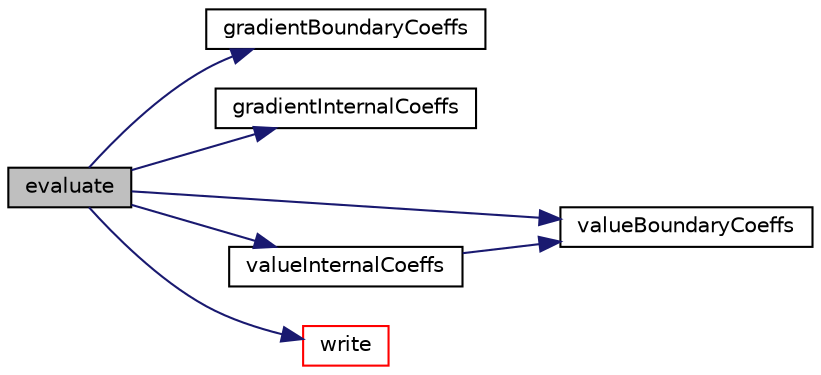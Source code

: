 digraph "evaluate"
{
  bgcolor="transparent";
  edge [fontname="Helvetica",fontsize="10",labelfontname="Helvetica",labelfontsize="10"];
  node [fontname="Helvetica",fontsize="10",shape=record];
  rankdir="LR";
  Node1 [label="evaluate",height=0.2,width=0.4,color="black", fillcolor="grey75", style="filled", fontcolor="black"];
  Node1 -> Node2 [color="midnightblue",fontsize="10",style="solid",fontname="Helvetica"];
  Node2 [label="gradientBoundaryCoeffs",height=0.2,width=0.4,color="black",URL="$a02409.html#a6f64f4454162fea1587ddd406e7de51e",tooltip="Return the matrix source coefficients corresponding to the. "];
  Node1 -> Node3 [color="midnightblue",fontsize="10",style="solid",fontname="Helvetica"];
  Node3 [label="gradientInternalCoeffs",height=0.2,width=0.4,color="black",URL="$a02409.html#afab85eea79e3377f83b3c95c2e87b4e7",tooltip="Return the matrix diagonal coefficients corresponding to the. "];
  Node1 -> Node4 [color="midnightblue",fontsize="10",style="solid",fontname="Helvetica"];
  Node4 [label="valueBoundaryCoeffs",height=0.2,width=0.4,color="black",URL="$a02409.html#ab888aee4a1cf1f3c166f3f509d249c6d",tooltip="Return the matrix source coefficients corresponding to the. "];
  Node1 -> Node5 [color="midnightblue",fontsize="10",style="solid",fontname="Helvetica"];
  Node5 [label="valueInternalCoeffs",height=0.2,width=0.4,color="black",URL="$a02409.html#aecf904aa82a487e651b8efadb674139d",tooltip="Return the matrix diagonal coefficients corresponding to the. "];
  Node5 -> Node4 [color="midnightblue",fontsize="10",style="solid",fontname="Helvetica"];
  Node1 -> Node6 [color="midnightblue",fontsize="10",style="solid",fontname="Helvetica"];
  Node6 [label="write",height=0.2,width=0.4,color="red",URL="$a02409.html#a0941061ad5a26be83b4107d05750ace6",tooltip="Write. "];
}
